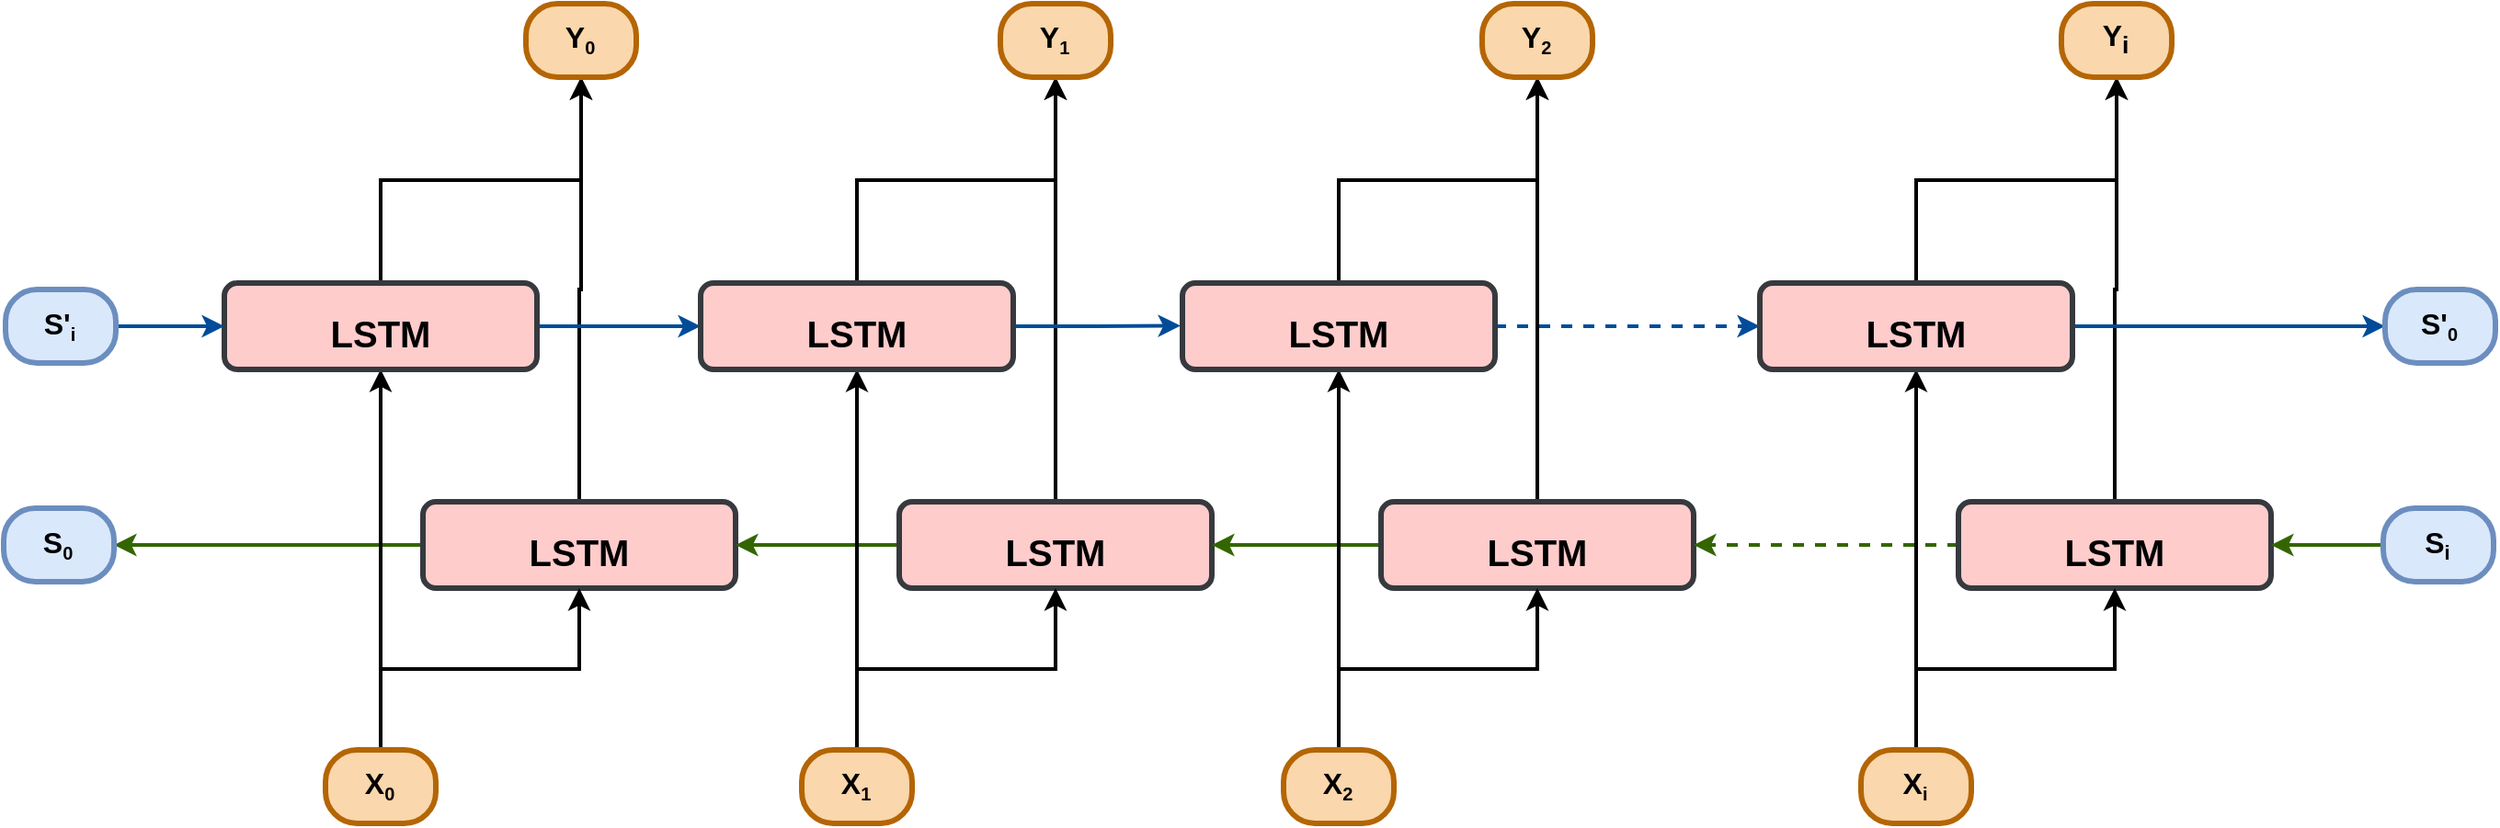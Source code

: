 <mxfile version="24.7.6">
  <diagram name="第 1 页" id="QvBiN7-p0yWH9Qva56an">
    <mxGraphModel dx="2442" dy="815" grid="1" gridSize="10" guides="1" tooltips="1" connect="1" arrows="1" fold="1" page="1" pageScale="1" pageWidth="827" pageHeight="1169" math="0" shadow="0">
      <root>
        <mxCell id="0" />
        <mxCell id="1" parent="0" />
        <mxCell id="QCqNEh41sCfGE4JeCzuN-13" style="edgeStyle=orthogonalEdgeStyle;rounded=0;orthogonalLoop=1;jettySize=auto;html=1;exitX=0.5;exitY=0;exitDx=0;exitDy=0;entryX=0.5;entryY=1;entryDx=0;entryDy=0;strokeWidth=2;" edge="1" parent="1" source="QCqNEh41sCfGE4JeCzuN-3" target="QCqNEh41sCfGE4JeCzuN-11">
          <mxGeometry relative="1" as="geometry" />
        </mxCell>
        <mxCell id="QCqNEh41sCfGE4JeCzuN-75" style="edgeStyle=orthogonalEdgeStyle;rounded=0;orthogonalLoop=1;jettySize=auto;html=1;entryX=1;entryY=0.5;entryDx=0;entryDy=0;strokeColor=#336600;strokeWidth=2;" edge="1" parent="1" source="QCqNEh41sCfGE4JeCzuN-3" target="QCqNEh41sCfGE4JeCzuN-60">
          <mxGeometry relative="1" as="geometry" />
        </mxCell>
        <mxCell id="QCqNEh41sCfGE4JeCzuN-3" value="&lt;font size=&quot;1&quot; face=&quot;Helvetica&quot; style=&quot;&quot;&gt;&lt;b style=&quot;font-size: 20px;&quot;&gt;LSTM&lt;/b&gt;&lt;/font&gt;" style="rounded=1;whiteSpace=wrap;html=1;fillColor=#ffcccc;strokeColor=#36393d;strokeWidth=3;fontSize=31;" vertex="1" parent="1">
          <mxGeometry x="-582" y="302" width="170" height="47" as="geometry" />
        </mxCell>
        <mxCell id="QCqNEh41sCfGE4JeCzuN-9" style="rounded=0;orthogonalLoop=1;jettySize=auto;html=1;exitX=0.5;exitY=0;exitDx=0;exitDy=0;edgeStyle=orthogonalEdgeStyle;entryX=0.5;entryY=1;entryDx=0;entryDy=0;strokeWidth=2;" edge="1" parent="1" source="QCqNEh41sCfGE4JeCzuN-4" target="QCqNEh41sCfGE4JeCzuN-7">
          <mxGeometry relative="1" as="geometry">
            <mxPoint x="-660" y="232.0" as="targetPoint" />
          </mxGeometry>
        </mxCell>
        <mxCell id="QCqNEh41sCfGE4JeCzuN-10" style="edgeStyle=orthogonalEdgeStyle;rounded=0;orthogonalLoop=1;jettySize=auto;html=1;exitX=0.5;exitY=0;exitDx=0;exitDy=0;strokeWidth=2;" edge="1" parent="1" source="QCqNEh41sCfGE4JeCzuN-4" target="QCqNEh41sCfGE4JeCzuN-3">
          <mxGeometry relative="1" as="geometry" />
        </mxCell>
        <mxCell id="QCqNEh41sCfGE4JeCzuN-4" value="" style="whiteSpace=wrap;align=center;verticalAlign=middle;fontStyle=1;strokeWidth=3;fillColor=#fad7ac;strokeColor=#b46504;rounded=1;arcSize=43;movable=1;resizable=1;rotatable=1;deletable=1;editable=1;locked=0;connectable=1;fontSize=16;" vertex="1" parent="1">
          <mxGeometry x="-635" y="437" width="60" height="40" as="geometry" />
        </mxCell>
        <mxCell id="QCqNEh41sCfGE4JeCzuN-5" value="&lt;span&gt;&lt;font style=&quot;font-size: 16px;&quot;&gt;X&lt;/font&gt;&lt;sub&gt;0&lt;/sub&gt;&lt;/span&gt;" style="text;html=1;align=center;verticalAlign=middle;resizable=0;points=[];autosize=1;strokeColor=none;fillColor=none;fontStyle=1;rounded=1;" vertex="1" parent="1">
          <mxGeometry x="-626" y="436" width="40" height="40" as="geometry" />
        </mxCell>
        <mxCell id="QCqNEh41sCfGE4JeCzuN-14" style="edgeStyle=orthogonalEdgeStyle;rounded=0;orthogonalLoop=1;jettySize=auto;html=1;entryX=0.5;entryY=1;entryDx=0;entryDy=0;exitX=0.5;exitY=0;exitDx=0;exitDy=0;strokeWidth=2;" edge="1" parent="1" source="QCqNEh41sCfGE4JeCzuN-7" target="QCqNEh41sCfGE4JeCzuN-11">
          <mxGeometry relative="1" as="geometry" />
        </mxCell>
        <mxCell id="QCqNEh41sCfGE4JeCzuN-67" style="edgeStyle=orthogonalEdgeStyle;rounded=0;orthogonalLoop=1;jettySize=auto;html=1;exitX=1;exitY=0.5;exitDx=0;exitDy=0;entryX=0;entryY=0.5;entryDx=0;entryDy=0;strokeColor=#004C99;strokeWidth=2;" edge="1" parent="1" source="QCqNEh41sCfGE4JeCzuN-7" target="QCqNEh41sCfGE4JeCzuN-33">
          <mxGeometry relative="1" as="geometry" />
        </mxCell>
        <mxCell id="QCqNEh41sCfGE4JeCzuN-7" value="&lt;font size=&quot;1&quot; face=&quot;Helvetica&quot; style=&quot;&quot;&gt;&lt;b style=&quot;font-size: 20px;&quot;&gt;LSTM&lt;/b&gt;&lt;/font&gt;" style="rounded=1;whiteSpace=wrap;html=1;fillColor=#ffcccc;strokeColor=#36393d;strokeWidth=3;fontSize=31;" vertex="1" parent="1">
          <mxGeometry x="-690" y="183" width="170" height="47" as="geometry" />
        </mxCell>
        <mxCell id="QCqNEh41sCfGE4JeCzuN-11" value="" style="whiteSpace=wrap;align=center;verticalAlign=middle;fontStyle=1;strokeWidth=3;fillColor=#fad7ac;strokeColor=#b46504;rounded=1;arcSize=43;movable=1;resizable=1;rotatable=1;deletable=1;editable=1;locked=0;connectable=1;fontSize=16;" vertex="1" parent="1">
          <mxGeometry x="-526" y="31" width="60" height="40" as="geometry" />
        </mxCell>
        <mxCell id="QCqNEh41sCfGE4JeCzuN-12" value="&lt;span&gt;&lt;font style=&quot;font-size: 16px;&quot;&gt;Y&lt;/font&gt;&lt;sub&gt;0&lt;/sub&gt;&lt;/span&gt;" style="text;html=1;align=center;verticalAlign=middle;resizable=0;points=[];autosize=1;strokeColor=none;fillColor=none;fontStyle=1;rounded=1;" vertex="1" parent="1">
          <mxGeometry x="-517" y="30" width="40" height="40" as="geometry" />
        </mxCell>
        <mxCell id="QCqNEh41sCfGE4JeCzuN-26" style="edgeStyle=orthogonalEdgeStyle;rounded=0;orthogonalLoop=1;jettySize=auto;html=1;exitX=0.5;exitY=0;exitDx=0;exitDy=0;entryX=0.5;entryY=1;entryDx=0;entryDy=0;strokeWidth=2;" edge="1" parent="1" source="QCqNEh41sCfGE4JeCzuN-27" target="QCqNEh41sCfGE4JeCzuN-34">
          <mxGeometry relative="1" as="geometry" />
        </mxCell>
        <mxCell id="QCqNEh41sCfGE4JeCzuN-74" style="edgeStyle=orthogonalEdgeStyle;rounded=0;orthogonalLoop=1;jettySize=auto;html=1;entryX=1;entryY=0.5;entryDx=0;entryDy=0;strokeColor=#336600;strokeWidth=2;" edge="1" parent="1" source="QCqNEh41sCfGE4JeCzuN-27" target="QCqNEh41sCfGE4JeCzuN-3">
          <mxGeometry relative="1" as="geometry" />
        </mxCell>
        <mxCell id="QCqNEh41sCfGE4JeCzuN-27" value="&lt;font size=&quot;1&quot; face=&quot;Helvetica&quot; style=&quot;&quot;&gt;&lt;b style=&quot;font-size: 20px;&quot;&gt;LSTM&lt;/b&gt;&lt;/font&gt;" style="rounded=1;whiteSpace=wrap;html=1;fillColor=#ffcccc;strokeColor=#36393d;strokeWidth=3;fontSize=31;" vertex="1" parent="1">
          <mxGeometry x="-323" y="302" width="170" height="47" as="geometry" />
        </mxCell>
        <mxCell id="QCqNEh41sCfGE4JeCzuN-28" style="rounded=0;orthogonalLoop=1;jettySize=auto;html=1;exitX=0.5;exitY=0;exitDx=0;exitDy=0;edgeStyle=orthogonalEdgeStyle;entryX=0.5;entryY=1;entryDx=0;entryDy=0;strokeWidth=2;" edge="1" parent="1" source="QCqNEh41sCfGE4JeCzuN-30" target="QCqNEh41sCfGE4JeCzuN-33">
          <mxGeometry relative="1" as="geometry">
            <mxPoint x="-401" y="232.0" as="targetPoint" />
          </mxGeometry>
        </mxCell>
        <mxCell id="QCqNEh41sCfGE4JeCzuN-29" style="edgeStyle=orthogonalEdgeStyle;rounded=0;orthogonalLoop=1;jettySize=auto;html=1;exitX=0.5;exitY=0;exitDx=0;exitDy=0;strokeWidth=2;" edge="1" parent="1" source="QCqNEh41sCfGE4JeCzuN-30" target="QCqNEh41sCfGE4JeCzuN-27">
          <mxGeometry relative="1" as="geometry" />
        </mxCell>
        <mxCell id="QCqNEh41sCfGE4JeCzuN-30" value="" style="whiteSpace=wrap;align=center;verticalAlign=middle;fontStyle=1;strokeWidth=3;fillColor=#fad7ac;strokeColor=#b46504;rounded=1;arcSize=43;movable=1;resizable=1;rotatable=1;deletable=1;editable=1;locked=0;connectable=1;fontSize=16;" vertex="1" parent="1">
          <mxGeometry x="-376" y="437" width="60" height="40" as="geometry" />
        </mxCell>
        <mxCell id="QCqNEh41sCfGE4JeCzuN-31" value="&lt;span&gt;&lt;font style=&quot;font-size: 16px;&quot;&gt;X&lt;/font&gt;&lt;sub&gt;1&lt;/sub&gt;&lt;/span&gt;" style="text;html=1;align=center;verticalAlign=middle;resizable=0;points=[];autosize=1;strokeColor=none;fillColor=none;fontStyle=1;rounded=1;" vertex="1" parent="1">
          <mxGeometry x="-367" y="436" width="40" height="40" as="geometry" />
        </mxCell>
        <mxCell id="QCqNEh41sCfGE4JeCzuN-32" style="edgeStyle=orthogonalEdgeStyle;rounded=0;orthogonalLoop=1;jettySize=auto;html=1;entryX=0.5;entryY=1;entryDx=0;entryDy=0;exitX=0.5;exitY=0;exitDx=0;exitDy=0;strokeWidth=2;" edge="1" parent="1" source="QCqNEh41sCfGE4JeCzuN-33" target="QCqNEh41sCfGE4JeCzuN-34">
          <mxGeometry relative="1" as="geometry" />
        </mxCell>
        <mxCell id="QCqNEh41sCfGE4JeCzuN-68" style="edgeStyle=orthogonalEdgeStyle;rounded=0;orthogonalLoop=1;jettySize=auto;html=1;exitX=1;exitY=0.5;exitDx=0;exitDy=0;strokeColor=#004C99;strokeWidth=2;" edge="1" parent="1" source="QCqNEh41sCfGE4JeCzuN-33">
          <mxGeometry relative="1" as="geometry">
            <mxPoint x="-170" y="206.231" as="targetPoint" />
          </mxGeometry>
        </mxCell>
        <mxCell id="QCqNEh41sCfGE4JeCzuN-33" value="&lt;font size=&quot;1&quot; face=&quot;Helvetica&quot; style=&quot;&quot;&gt;&lt;b style=&quot;font-size: 20px;&quot;&gt;LSTM&lt;/b&gt;&lt;/font&gt;" style="rounded=1;whiteSpace=wrap;html=1;fillColor=#ffcccc;strokeColor=#36393d;strokeWidth=3;fontSize=31;" vertex="1" parent="1">
          <mxGeometry x="-431" y="183" width="170" height="47" as="geometry" />
        </mxCell>
        <mxCell id="QCqNEh41sCfGE4JeCzuN-34" value="" style="whiteSpace=wrap;align=center;verticalAlign=middle;fontStyle=1;strokeWidth=3;fillColor=#fad7ac;strokeColor=#b46504;rounded=1;arcSize=43;movable=1;resizable=1;rotatable=1;deletable=1;editable=1;locked=0;connectable=1;fontSize=16;" vertex="1" parent="1">
          <mxGeometry x="-268" y="31" width="60" height="40" as="geometry" />
        </mxCell>
        <mxCell id="QCqNEh41sCfGE4JeCzuN-35" value="&lt;span&gt;&lt;font style=&quot;font-size: 16px;&quot;&gt;Y&lt;/font&gt;&lt;sub&gt;1&lt;/sub&gt;&lt;/span&gt;" style="text;html=1;align=center;verticalAlign=middle;resizable=0;points=[];autosize=1;strokeColor=none;fillColor=none;fontStyle=1;rounded=1;" vertex="1" parent="1">
          <mxGeometry x="-259" y="30" width="40" height="40" as="geometry" />
        </mxCell>
        <mxCell id="QCqNEh41sCfGE4JeCzuN-36" style="edgeStyle=orthogonalEdgeStyle;rounded=0;orthogonalLoop=1;jettySize=auto;html=1;exitX=0.5;exitY=0;exitDx=0;exitDy=0;entryX=0.5;entryY=1;entryDx=0;entryDy=0;strokeWidth=2;" edge="1" parent="1" source="QCqNEh41sCfGE4JeCzuN-37" target="QCqNEh41sCfGE4JeCzuN-44">
          <mxGeometry relative="1" as="geometry" />
        </mxCell>
        <mxCell id="QCqNEh41sCfGE4JeCzuN-73" style="edgeStyle=orthogonalEdgeStyle;rounded=0;orthogonalLoop=1;jettySize=auto;html=1;strokeColor=#336600;strokeWidth=2;" edge="1" parent="1" source="QCqNEh41sCfGE4JeCzuN-37" target="QCqNEh41sCfGE4JeCzuN-27">
          <mxGeometry relative="1" as="geometry" />
        </mxCell>
        <mxCell id="QCqNEh41sCfGE4JeCzuN-37" value="&lt;font size=&quot;1&quot; face=&quot;Helvetica&quot; style=&quot;&quot;&gt;&lt;b style=&quot;font-size: 20px;&quot;&gt;LSTM&lt;/b&gt;&lt;/font&gt;" style="rounded=1;whiteSpace=wrap;html=1;fillColor=#ffcccc;strokeColor=#36393d;strokeWidth=3;fontSize=31;" vertex="1" parent="1">
          <mxGeometry x="-61" y="302" width="170" height="47" as="geometry" />
        </mxCell>
        <mxCell id="QCqNEh41sCfGE4JeCzuN-38" style="rounded=0;orthogonalLoop=1;jettySize=auto;html=1;exitX=0.5;exitY=0;exitDx=0;exitDy=0;edgeStyle=orthogonalEdgeStyle;entryX=0.5;entryY=1;entryDx=0;entryDy=0;strokeWidth=2;" edge="1" parent="1" source="QCqNEh41sCfGE4JeCzuN-40" target="QCqNEh41sCfGE4JeCzuN-43">
          <mxGeometry relative="1" as="geometry">
            <mxPoint x="-139" y="232.0" as="targetPoint" />
          </mxGeometry>
        </mxCell>
        <mxCell id="QCqNEh41sCfGE4JeCzuN-39" style="edgeStyle=orthogonalEdgeStyle;rounded=0;orthogonalLoop=1;jettySize=auto;html=1;exitX=0.5;exitY=0;exitDx=0;exitDy=0;strokeWidth=2;" edge="1" parent="1" source="QCqNEh41sCfGE4JeCzuN-40" target="QCqNEh41sCfGE4JeCzuN-37">
          <mxGeometry relative="1" as="geometry" />
        </mxCell>
        <mxCell id="QCqNEh41sCfGE4JeCzuN-40" value="" style="whiteSpace=wrap;align=center;verticalAlign=middle;fontStyle=1;strokeWidth=3;fillColor=#fad7ac;strokeColor=#b46504;rounded=1;arcSize=43;movable=1;resizable=1;rotatable=1;deletable=1;editable=1;locked=0;connectable=1;fontSize=16;" vertex="1" parent="1">
          <mxGeometry x="-114" y="437" width="60" height="40" as="geometry" />
        </mxCell>
        <mxCell id="QCqNEh41sCfGE4JeCzuN-41" value="&lt;span&gt;&lt;font style=&quot;font-size: 16px;&quot;&gt;X&lt;/font&gt;&lt;sub&gt;2&lt;/sub&gt;&lt;/span&gt;" style="text;html=1;align=center;verticalAlign=middle;resizable=0;points=[];autosize=1;strokeColor=none;fillColor=none;fontStyle=1;rounded=1;" vertex="1" parent="1">
          <mxGeometry x="-105" y="436" width="40" height="40" as="geometry" />
        </mxCell>
        <mxCell id="QCqNEh41sCfGE4JeCzuN-42" style="edgeStyle=orthogonalEdgeStyle;rounded=0;orthogonalLoop=1;jettySize=auto;html=1;entryX=0.5;entryY=1;entryDx=0;entryDy=0;exitX=0.5;exitY=0;exitDx=0;exitDy=0;strokeWidth=2;" edge="1" parent="1" source="QCqNEh41sCfGE4JeCzuN-43" target="QCqNEh41sCfGE4JeCzuN-44">
          <mxGeometry relative="1" as="geometry" />
        </mxCell>
        <mxCell id="QCqNEh41sCfGE4JeCzuN-69" style="edgeStyle=orthogonalEdgeStyle;rounded=0;orthogonalLoop=1;jettySize=auto;html=1;exitX=1;exitY=0.5;exitDx=0;exitDy=0;entryX=0;entryY=0.5;entryDx=0;entryDy=0;strokeColor=#004C99;dashed=1;strokeWidth=2;" edge="1" parent="1" source="QCqNEh41sCfGE4JeCzuN-43" target="QCqNEh41sCfGE4JeCzuN-53">
          <mxGeometry relative="1" as="geometry" />
        </mxCell>
        <mxCell id="QCqNEh41sCfGE4JeCzuN-43" value="&lt;font size=&quot;1&quot; face=&quot;Helvetica&quot; style=&quot;&quot;&gt;&lt;b style=&quot;font-size: 20px;&quot;&gt;LSTM&lt;/b&gt;&lt;/font&gt;" style="rounded=1;whiteSpace=wrap;html=1;fillColor=#ffcccc;strokeColor=#36393d;strokeWidth=3;fontSize=31;" vertex="1" parent="1">
          <mxGeometry x="-169" y="183" width="170" height="47" as="geometry" />
        </mxCell>
        <mxCell id="QCqNEh41sCfGE4JeCzuN-44" value="" style="whiteSpace=wrap;align=center;verticalAlign=middle;fontStyle=1;strokeWidth=3;fillColor=#fad7ac;strokeColor=#b46504;rounded=1;arcSize=43;movable=1;resizable=1;rotatable=1;deletable=1;editable=1;locked=0;connectable=1;fontSize=16;" vertex="1" parent="1">
          <mxGeometry x="-6" y="31" width="60" height="40" as="geometry" />
        </mxCell>
        <mxCell id="QCqNEh41sCfGE4JeCzuN-45" value="&lt;span&gt;&lt;font style=&quot;font-size: 16px;&quot;&gt;Y&lt;/font&gt;&lt;sub&gt;2&lt;/sub&gt;&lt;/span&gt;" style="text;html=1;align=center;verticalAlign=middle;resizable=0;points=[];autosize=1;strokeColor=none;fillColor=none;fontStyle=1;rounded=1;" vertex="1" parent="1">
          <mxGeometry x="3" y="30" width="40" height="40" as="geometry" />
        </mxCell>
        <mxCell id="QCqNEh41sCfGE4JeCzuN-46" style="edgeStyle=orthogonalEdgeStyle;rounded=0;orthogonalLoop=1;jettySize=auto;html=1;exitX=0.5;exitY=0;exitDx=0;exitDy=0;entryX=0.5;entryY=1;entryDx=0;entryDy=0;strokeWidth=2;" edge="1" parent="1" source="QCqNEh41sCfGE4JeCzuN-47" target="QCqNEh41sCfGE4JeCzuN-54">
          <mxGeometry relative="1" as="geometry" />
        </mxCell>
        <mxCell id="QCqNEh41sCfGE4JeCzuN-72" style="edgeStyle=orthogonalEdgeStyle;rounded=0;orthogonalLoop=1;jettySize=auto;html=1;entryX=1;entryY=0.5;entryDx=0;entryDy=0;strokeColor=#336600;dashed=1;strokeWidth=2;" edge="1" parent="1" source="QCqNEh41sCfGE4JeCzuN-47" target="QCqNEh41sCfGE4JeCzuN-37">
          <mxGeometry relative="1" as="geometry">
            <mxPoint x="135" y="325.5" as="targetPoint" />
          </mxGeometry>
        </mxCell>
        <mxCell id="QCqNEh41sCfGE4JeCzuN-47" value="&lt;font size=&quot;1&quot; face=&quot;Helvetica&quot; style=&quot;&quot;&gt;&lt;b style=&quot;font-size: 20px;&quot;&gt;LSTM&lt;/b&gt;&lt;/font&gt;" style="rounded=1;whiteSpace=wrap;html=1;fillColor=#ffcccc;strokeColor=#36393d;strokeWidth=3;fontSize=31;" vertex="1" parent="1">
          <mxGeometry x="253" y="302" width="170" height="47" as="geometry" />
        </mxCell>
        <mxCell id="QCqNEh41sCfGE4JeCzuN-48" style="rounded=0;orthogonalLoop=1;jettySize=auto;html=1;exitX=0.5;exitY=0;exitDx=0;exitDy=0;edgeStyle=orthogonalEdgeStyle;entryX=0.5;entryY=1;entryDx=0;entryDy=0;strokeWidth=2;" edge="1" parent="1" source="QCqNEh41sCfGE4JeCzuN-50" target="QCqNEh41sCfGE4JeCzuN-53">
          <mxGeometry relative="1" as="geometry">
            <mxPoint x="175" y="232.0" as="targetPoint" />
          </mxGeometry>
        </mxCell>
        <mxCell id="QCqNEh41sCfGE4JeCzuN-49" style="edgeStyle=orthogonalEdgeStyle;rounded=0;orthogonalLoop=1;jettySize=auto;html=1;exitX=0.5;exitY=0;exitDx=0;exitDy=0;strokeWidth=2;" edge="1" parent="1" source="QCqNEh41sCfGE4JeCzuN-50" target="QCqNEh41sCfGE4JeCzuN-47">
          <mxGeometry relative="1" as="geometry" />
        </mxCell>
        <mxCell id="QCqNEh41sCfGE4JeCzuN-50" value="" style="whiteSpace=wrap;align=center;verticalAlign=middle;fontStyle=1;strokeWidth=3;fillColor=#fad7ac;strokeColor=#b46504;rounded=1;arcSize=43;movable=1;resizable=1;rotatable=1;deletable=1;editable=1;locked=0;connectable=1;fontSize=16;" vertex="1" parent="1">
          <mxGeometry x="200" y="437" width="60" height="40" as="geometry" />
        </mxCell>
        <mxCell id="QCqNEh41sCfGE4JeCzuN-51" value="&lt;span&gt;&lt;font style=&quot;font-size: 16px;&quot;&gt;X&lt;/font&gt;&lt;sub&gt;i&lt;/sub&gt;&lt;/span&gt;" style="text;html=1;align=center;verticalAlign=middle;resizable=0;points=[];autosize=1;strokeColor=none;fillColor=none;fontStyle=1;rounded=1;" vertex="1" parent="1">
          <mxGeometry x="209" y="436" width="40" height="40" as="geometry" />
        </mxCell>
        <mxCell id="QCqNEh41sCfGE4JeCzuN-52" style="edgeStyle=orthogonalEdgeStyle;rounded=0;orthogonalLoop=1;jettySize=auto;html=1;entryX=0.5;entryY=1;entryDx=0;entryDy=0;exitX=0.5;exitY=0;exitDx=0;exitDy=0;strokeWidth=2;" edge="1" parent="1" source="QCqNEh41sCfGE4JeCzuN-53" target="QCqNEh41sCfGE4JeCzuN-54">
          <mxGeometry relative="1" as="geometry" />
        </mxCell>
        <mxCell id="QCqNEh41sCfGE4JeCzuN-70" style="edgeStyle=orthogonalEdgeStyle;rounded=0;orthogonalLoop=1;jettySize=auto;html=1;exitX=1;exitY=0.5;exitDx=0;exitDy=0;strokeColor=#004C99;strokeWidth=2;" edge="1" parent="1" source="QCqNEh41sCfGE4JeCzuN-53" target="QCqNEh41sCfGE4JeCzuN-62">
          <mxGeometry relative="1" as="geometry" />
        </mxCell>
        <mxCell id="QCqNEh41sCfGE4JeCzuN-53" value="&lt;font size=&quot;1&quot; face=&quot;Helvetica&quot; style=&quot;&quot;&gt;&lt;b style=&quot;font-size: 20px;&quot;&gt;LSTM&lt;/b&gt;&lt;/font&gt;" style="rounded=1;whiteSpace=wrap;html=1;fillColor=#ffcccc;strokeColor=#36393d;strokeWidth=3;fontSize=31;" vertex="1" parent="1">
          <mxGeometry x="145" y="183" width="170" height="47" as="geometry" />
        </mxCell>
        <mxCell id="QCqNEh41sCfGE4JeCzuN-54" value="" style="whiteSpace=wrap;align=center;verticalAlign=middle;fontStyle=1;strokeWidth=3;fillColor=#fad7ac;strokeColor=#b46504;rounded=1;arcSize=43;movable=1;resizable=1;rotatable=1;deletable=1;editable=1;locked=0;connectable=1;fontSize=16;" vertex="1" parent="1">
          <mxGeometry x="309" y="31" width="60" height="40" as="geometry" />
        </mxCell>
        <mxCell id="QCqNEh41sCfGE4JeCzuN-55" value="&lt;font style=&quot;font-size: 16px;&quot;&gt;Y&lt;sub&gt;i&lt;/sub&gt;&lt;/font&gt;" style="text;html=1;align=center;verticalAlign=middle;resizable=0;points=[];autosize=1;strokeColor=none;fillColor=none;fontStyle=1;rounded=1;" vertex="1" parent="1">
          <mxGeometry x="318" y="30" width="40" height="40" as="geometry" />
        </mxCell>
        <mxCell id="QCqNEh41sCfGE4JeCzuN-66" style="edgeStyle=orthogonalEdgeStyle;rounded=0;orthogonalLoop=1;jettySize=auto;html=1;entryX=0;entryY=0.5;entryDx=0;entryDy=0;strokeColor=#004C99;strokeWidth=2;" edge="1" parent="1" source="QCqNEh41sCfGE4JeCzuN-58" target="QCqNEh41sCfGE4JeCzuN-7">
          <mxGeometry relative="1" as="geometry" />
        </mxCell>
        <mxCell id="QCqNEh41sCfGE4JeCzuN-58" value="" style="whiteSpace=wrap;align=center;verticalAlign=middle;fontStyle=1;strokeWidth=3;fillColor=#dae8fc;strokeColor=#6c8ebf;rounded=1;arcSize=43;movable=1;resizable=1;rotatable=1;deletable=1;editable=1;locked=0;connectable=1;fontSize=16;" vertex="1" parent="1">
          <mxGeometry x="-809" y="186.5" width="60" height="40" as="geometry" />
        </mxCell>
        <mxCell id="QCqNEh41sCfGE4JeCzuN-59" value="&lt;font style=&quot;font-size: 16px;&quot;&gt;S&#39;&lt;/font&gt;&lt;sub&gt;i&lt;/sub&gt;" style="text;html=1;align=center;verticalAlign=middle;resizable=0;points=[];autosize=1;fontStyle=1;rounded=1;" vertex="1" parent="1">
          <mxGeometry x="-800" y="185.5" width="40" height="40" as="geometry" />
        </mxCell>
        <mxCell id="QCqNEh41sCfGE4JeCzuN-60" value="" style="whiteSpace=wrap;align=center;verticalAlign=middle;fontStyle=1;strokeWidth=3;fillColor=#dae8fc;strokeColor=#6c8ebf;rounded=1;arcSize=43;movable=1;resizable=1;rotatable=1;deletable=1;editable=1;locked=0;connectable=1;fontSize=16;" vertex="1" parent="1">
          <mxGeometry x="-810" y="305.5" width="60" height="40" as="geometry" />
        </mxCell>
        <mxCell id="QCqNEh41sCfGE4JeCzuN-61" value="&lt;span&gt;&lt;font style=&quot;font-size: 16px;&quot;&gt;S&lt;/font&gt;&lt;sub&gt;0&lt;/sub&gt;&lt;/span&gt;" style="text;html=1;align=center;verticalAlign=middle;resizable=0;points=[];autosize=1;fontStyle=1;rounded=1;" vertex="1" parent="1">
          <mxGeometry x="-801" y="304.5" width="40" height="40" as="geometry" />
        </mxCell>
        <mxCell id="QCqNEh41sCfGE4JeCzuN-62" value="" style="whiteSpace=wrap;align=center;verticalAlign=middle;fontStyle=1;strokeWidth=3;fillColor=#dae8fc;strokeColor=#6c8ebf;rounded=1;arcSize=43;movable=1;resizable=1;rotatable=1;deletable=1;editable=1;locked=0;connectable=1;fontSize=16;" vertex="1" parent="1">
          <mxGeometry x="485" y="186.5" width="60" height="40" as="geometry" />
        </mxCell>
        <mxCell id="QCqNEh41sCfGE4JeCzuN-63" value="&lt;font style=&quot;font-size: 16px;&quot;&gt;S&#39;&lt;/font&gt;&lt;sub&gt;0&lt;/sub&gt;" style="text;html=1;align=center;verticalAlign=middle;resizable=0;points=[];autosize=1;fontStyle=1;rounded=1;" vertex="1" parent="1">
          <mxGeometry x="494" y="185.5" width="40" height="40" as="geometry" />
        </mxCell>
        <mxCell id="QCqNEh41sCfGE4JeCzuN-71" style="edgeStyle=orthogonalEdgeStyle;rounded=0;orthogonalLoop=1;jettySize=auto;html=1;strokeColor=#336600;strokeWidth=2;entryX=1;entryY=0.5;entryDx=0;entryDy=0;" edge="1" parent="1" source="QCqNEh41sCfGE4JeCzuN-64" target="QCqNEh41sCfGE4JeCzuN-47">
          <mxGeometry relative="1" as="geometry">
            <mxPoint x="425.0" y="325.5" as="targetPoint" />
          </mxGeometry>
        </mxCell>
        <mxCell id="QCqNEh41sCfGE4JeCzuN-64" value="" style="whiteSpace=wrap;align=center;verticalAlign=middle;fontStyle=1;strokeWidth=3;fillColor=#dae8fc;strokeColor=#6c8ebf;rounded=1;arcSize=43;movable=1;resizable=1;rotatable=1;deletable=1;editable=1;locked=0;connectable=1;fontSize=16;" vertex="1" parent="1">
          <mxGeometry x="484" y="305.5" width="60" height="40" as="geometry" />
        </mxCell>
        <mxCell id="QCqNEh41sCfGE4JeCzuN-65" value="&lt;span style=&quot;font-size: 16px;&quot;&gt;S&lt;/span&gt;&lt;span style=&quot;font-size: 13.333px;&quot;&gt;&lt;sub&gt;i&lt;/sub&gt;&lt;/span&gt;" style="text;html=1;align=center;verticalAlign=middle;resizable=0;points=[];autosize=1;fontStyle=1;rounded=1;" vertex="1" parent="1">
          <mxGeometry x="493" y="304.5" width="40" height="40" as="geometry" />
        </mxCell>
      </root>
    </mxGraphModel>
  </diagram>
</mxfile>
